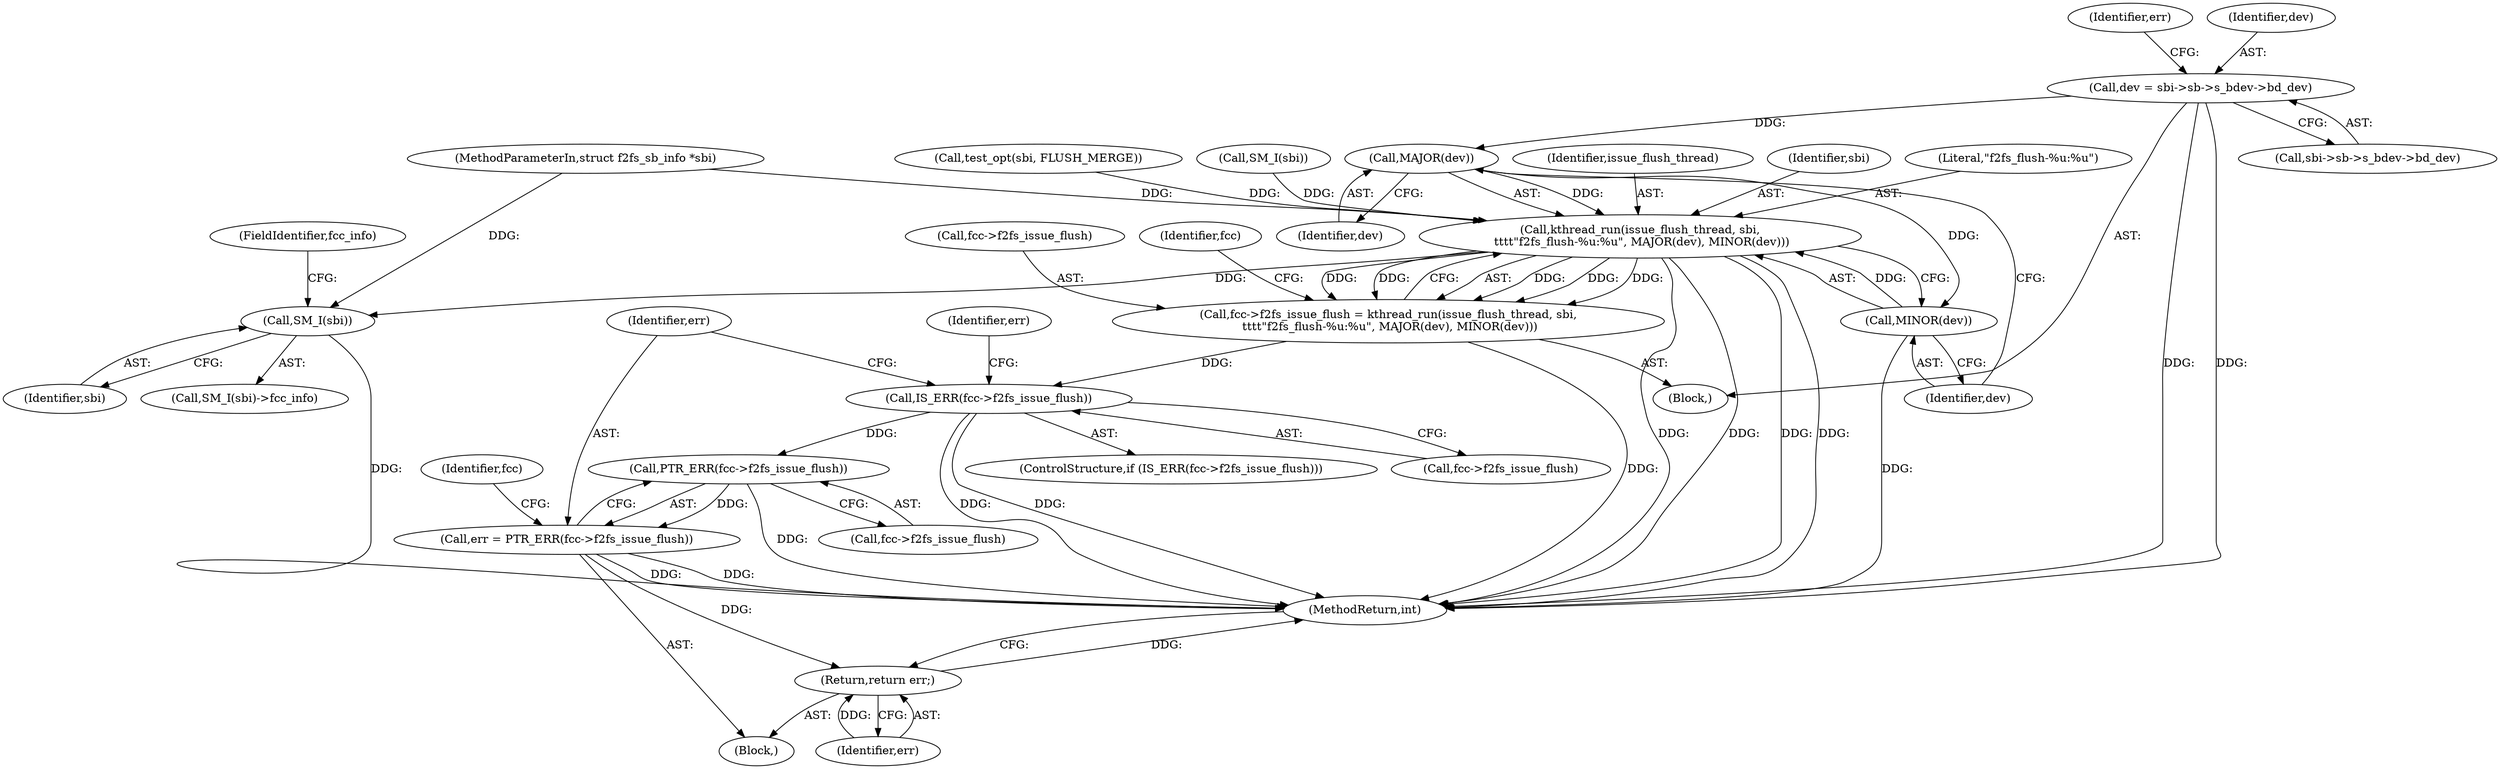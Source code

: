 digraph "0_linux_d4fdf8ba0e5808ba9ad6b44337783bd9935e0982_0@pointer" {
"1000104" [label="(Call,dev = sbi->sb->s_bdev->bd_dev)"];
"1000187" [label="(Call,MAJOR(dev))"];
"1000183" [label="(Call,kthread_run(issue_flush_thread, sbi,\n \t\t\t\t\"f2fs_flush-%u:%u\", MAJOR(dev), MINOR(dev)))"];
"1000179" [label="(Call,fcc->f2fs_issue_flush = kthread_run(issue_flush_thread, sbi,\n \t\t\t\t\"f2fs_flush-%u:%u\", MAJOR(dev), MINOR(dev)))"];
"1000192" [label="(Call,IS_ERR(fcc->f2fs_issue_flush))"];
"1000199" [label="(Call,PTR_ERR(fcc->f2fs_issue_flush))"];
"1000197" [label="(Call,err = PTR_ERR(fcc->f2fs_issue_flush))"];
"1000211" [label="(Return,return err;)"];
"1000207" [label="(Call,SM_I(sbi))"];
"1000189" [label="(Call,MINOR(dev))"];
"1000189" [label="(Call,MINOR(dev))"];
"1000101" [label="(MethodParameterIn,struct f2fs_sb_info *sbi)"];
"1000190" [label="(Identifier,dev)"];
"1000185" [label="(Identifier,sbi)"];
"1000193" [label="(Call,fcc->f2fs_issue_flush)"];
"1000208" [label="(Identifier,sbi)"];
"1000196" [label="(Block,)"];
"1000179" [label="(Call,fcc->f2fs_issue_flush = kthread_run(issue_flush_thread, sbi,\n \t\t\t\t\"f2fs_flush-%u:%u\", MAJOR(dev), MINOR(dev)))"];
"1000211" [label="(Return,return err;)"];
"1000206" [label="(Call,SM_I(sbi)->fcc_info)"];
"1000192" [label="(Call,IS_ERR(fcc->f2fs_issue_flush))"];
"1000209" [label="(FieldIdentifier,fcc_info)"];
"1000187" [label="(Call,MAJOR(dev))"];
"1000200" [label="(Call,fcc->f2fs_issue_flush)"];
"1000180" [label="(Call,fcc->f2fs_issue_flush)"];
"1000186" [label="(Literal,\"f2fs_flush-%u:%u\")"];
"1000104" [label="(Call,dev = sbi->sb->s_bdev->bd_dev)"];
"1000204" [label="(Identifier,fcc)"];
"1000116" [label="(Identifier,err)"];
"1000173" [label="(Call,test_opt(sbi, FLUSH_MERGE))"];
"1000127" [label="(Call,SM_I(sbi))"];
"1000212" [label="(Identifier,err)"];
"1000207" [label="(Call,SM_I(sbi))"];
"1000215" [label="(MethodReturn,int)"];
"1000199" [label="(Call,PTR_ERR(fcc->f2fs_issue_flush))"];
"1000198" [label="(Identifier,err)"];
"1000106" [label="(Call,sbi->sb->s_bdev->bd_dev)"];
"1000105" [label="(Identifier,dev)"];
"1000194" [label="(Identifier,fcc)"];
"1000184" [label="(Identifier,issue_flush_thread)"];
"1000191" [label="(ControlStructure,if (IS_ERR(fcc->f2fs_issue_flush)))"];
"1000183" [label="(Call,kthread_run(issue_flush_thread, sbi,\n \t\t\t\t\"f2fs_flush-%u:%u\", MAJOR(dev), MINOR(dev)))"];
"1000214" [label="(Identifier,err)"];
"1000102" [label="(Block,)"];
"1000188" [label="(Identifier,dev)"];
"1000197" [label="(Call,err = PTR_ERR(fcc->f2fs_issue_flush))"];
"1000104" -> "1000102"  [label="AST: "];
"1000104" -> "1000106"  [label="CFG: "];
"1000105" -> "1000104"  [label="AST: "];
"1000106" -> "1000104"  [label="AST: "];
"1000116" -> "1000104"  [label="CFG: "];
"1000104" -> "1000215"  [label="DDG: "];
"1000104" -> "1000215"  [label="DDG: "];
"1000104" -> "1000187"  [label="DDG: "];
"1000187" -> "1000183"  [label="AST: "];
"1000187" -> "1000188"  [label="CFG: "];
"1000188" -> "1000187"  [label="AST: "];
"1000190" -> "1000187"  [label="CFG: "];
"1000187" -> "1000183"  [label="DDG: "];
"1000187" -> "1000189"  [label="DDG: "];
"1000183" -> "1000179"  [label="AST: "];
"1000183" -> "1000189"  [label="CFG: "];
"1000184" -> "1000183"  [label="AST: "];
"1000185" -> "1000183"  [label="AST: "];
"1000186" -> "1000183"  [label="AST: "];
"1000189" -> "1000183"  [label="AST: "];
"1000179" -> "1000183"  [label="CFG: "];
"1000183" -> "1000215"  [label="DDG: "];
"1000183" -> "1000215"  [label="DDG: "];
"1000183" -> "1000215"  [label="DDG: "];
"1000183" -> "1000215"  [label="DDG: "];
"1000183" -> "1000179"  [label="DDG: "];
"1000183" -> "1000179"  [label="DDG: "];
"1000183" -> "1000179"  [label="DDG: "];
"1000183" -> "1000179"  [label="DDG: "];
"1000183" -> "1000179"  [label="DDG: "];
"1000127" -> "1000183"  [label="DDG: "];
"1000173" -> "1000183"  [label="DDG: "];
"1000101" -> "1000183"  [label="DDG: "];
"1000189" -> "1000183"  [label="DDG: "];
"1000183" -> "1000207"  [label="DDG: "];
"1000179" -> "1000102"  [label="AST: "];
"1000180" -> "1000179"  [label="AST: "];
"1000194" -> "1000179"  [label="CFG: "];
"1000179" -> "1000215"  [label="DDG: "];
"1000179" -> "1000192"  [label="DDG: "];
"1000192" -> "1000191"  [label="AST: "];
"1000192" -> "1000193"  [label="CFG: "];
"1000193" -> "1000192"  [label="AST: "];
"1000198" -> "1000192"  [label="CFG: "];
"1000214" -> "1000192"  [label="CFG: "];
"1000192" -> "1000215"  [label="DDG: "];
"1000192" -> "1000215"  [label="DDG: "];
"1000192" -> "1000199"  [label="DDG: "];
"1000199" -> "1000197"  [label="AST: "];
"1000199" -> "1000200"  [label="CFG: "];
"1000200" -> "1000199"  [label="AST: "];
"1000197" -> "1000199"  [label="CFG: "];
"1000199" -> "1000215"  [label="DDG: "];
"1000199" -> "1000197"  [label="DDG: "];
"1000197" -> "1000196"  [label="AST: "];
"1000198" -> "1000197"  [label="AST: "];
"1000204" -> "1000197"  [label="CFG: "];
"1000197" -> "1000215"  [label="DDG: "];
"1000197" -> "1000215"  [label="DDG: "];
"1000197" -> "1000211"  [label="DDG: "];
"1000211" -> "1000196"  [label="AST: "];
"1000211" -> "1000212"  [label="CFG: "];
"1000212" -> "1000211"  [label="AST: "];
"1000215" -> "1000211"  [label="CFG: "];
"1000211" -> "1000215"  [label="DDG: "];
"1000212" -> "1000211"  [label="DDG: "];
"1000207" -> "1000206"  [label="AST: "];
"1000207" -> "1000208"  [label="CFG: "];
"1000208" -> "1000207"  [label="AST: "];
"1000209" -> "1000207"  [label="CFG: "];
"1000207" -> "1000215"  [label="DDG: "];
"1000101" -> "1000207"  [label="DDG: "];
"1000189" -> "1000190"  [label="CFG: "];
"1000190" -> "1000189"  [label="AST: "];
"1000189" -> "1000215"  [label="DDG: "];
}

